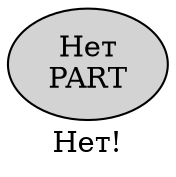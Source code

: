 digraph SENTENCE_788 {
	graph [label="Нет!"]
	node [style=filled]
		0 [label="Нет
PART" color="" fillcolor=lightgray penwidth=1 shape=ellipse]
}